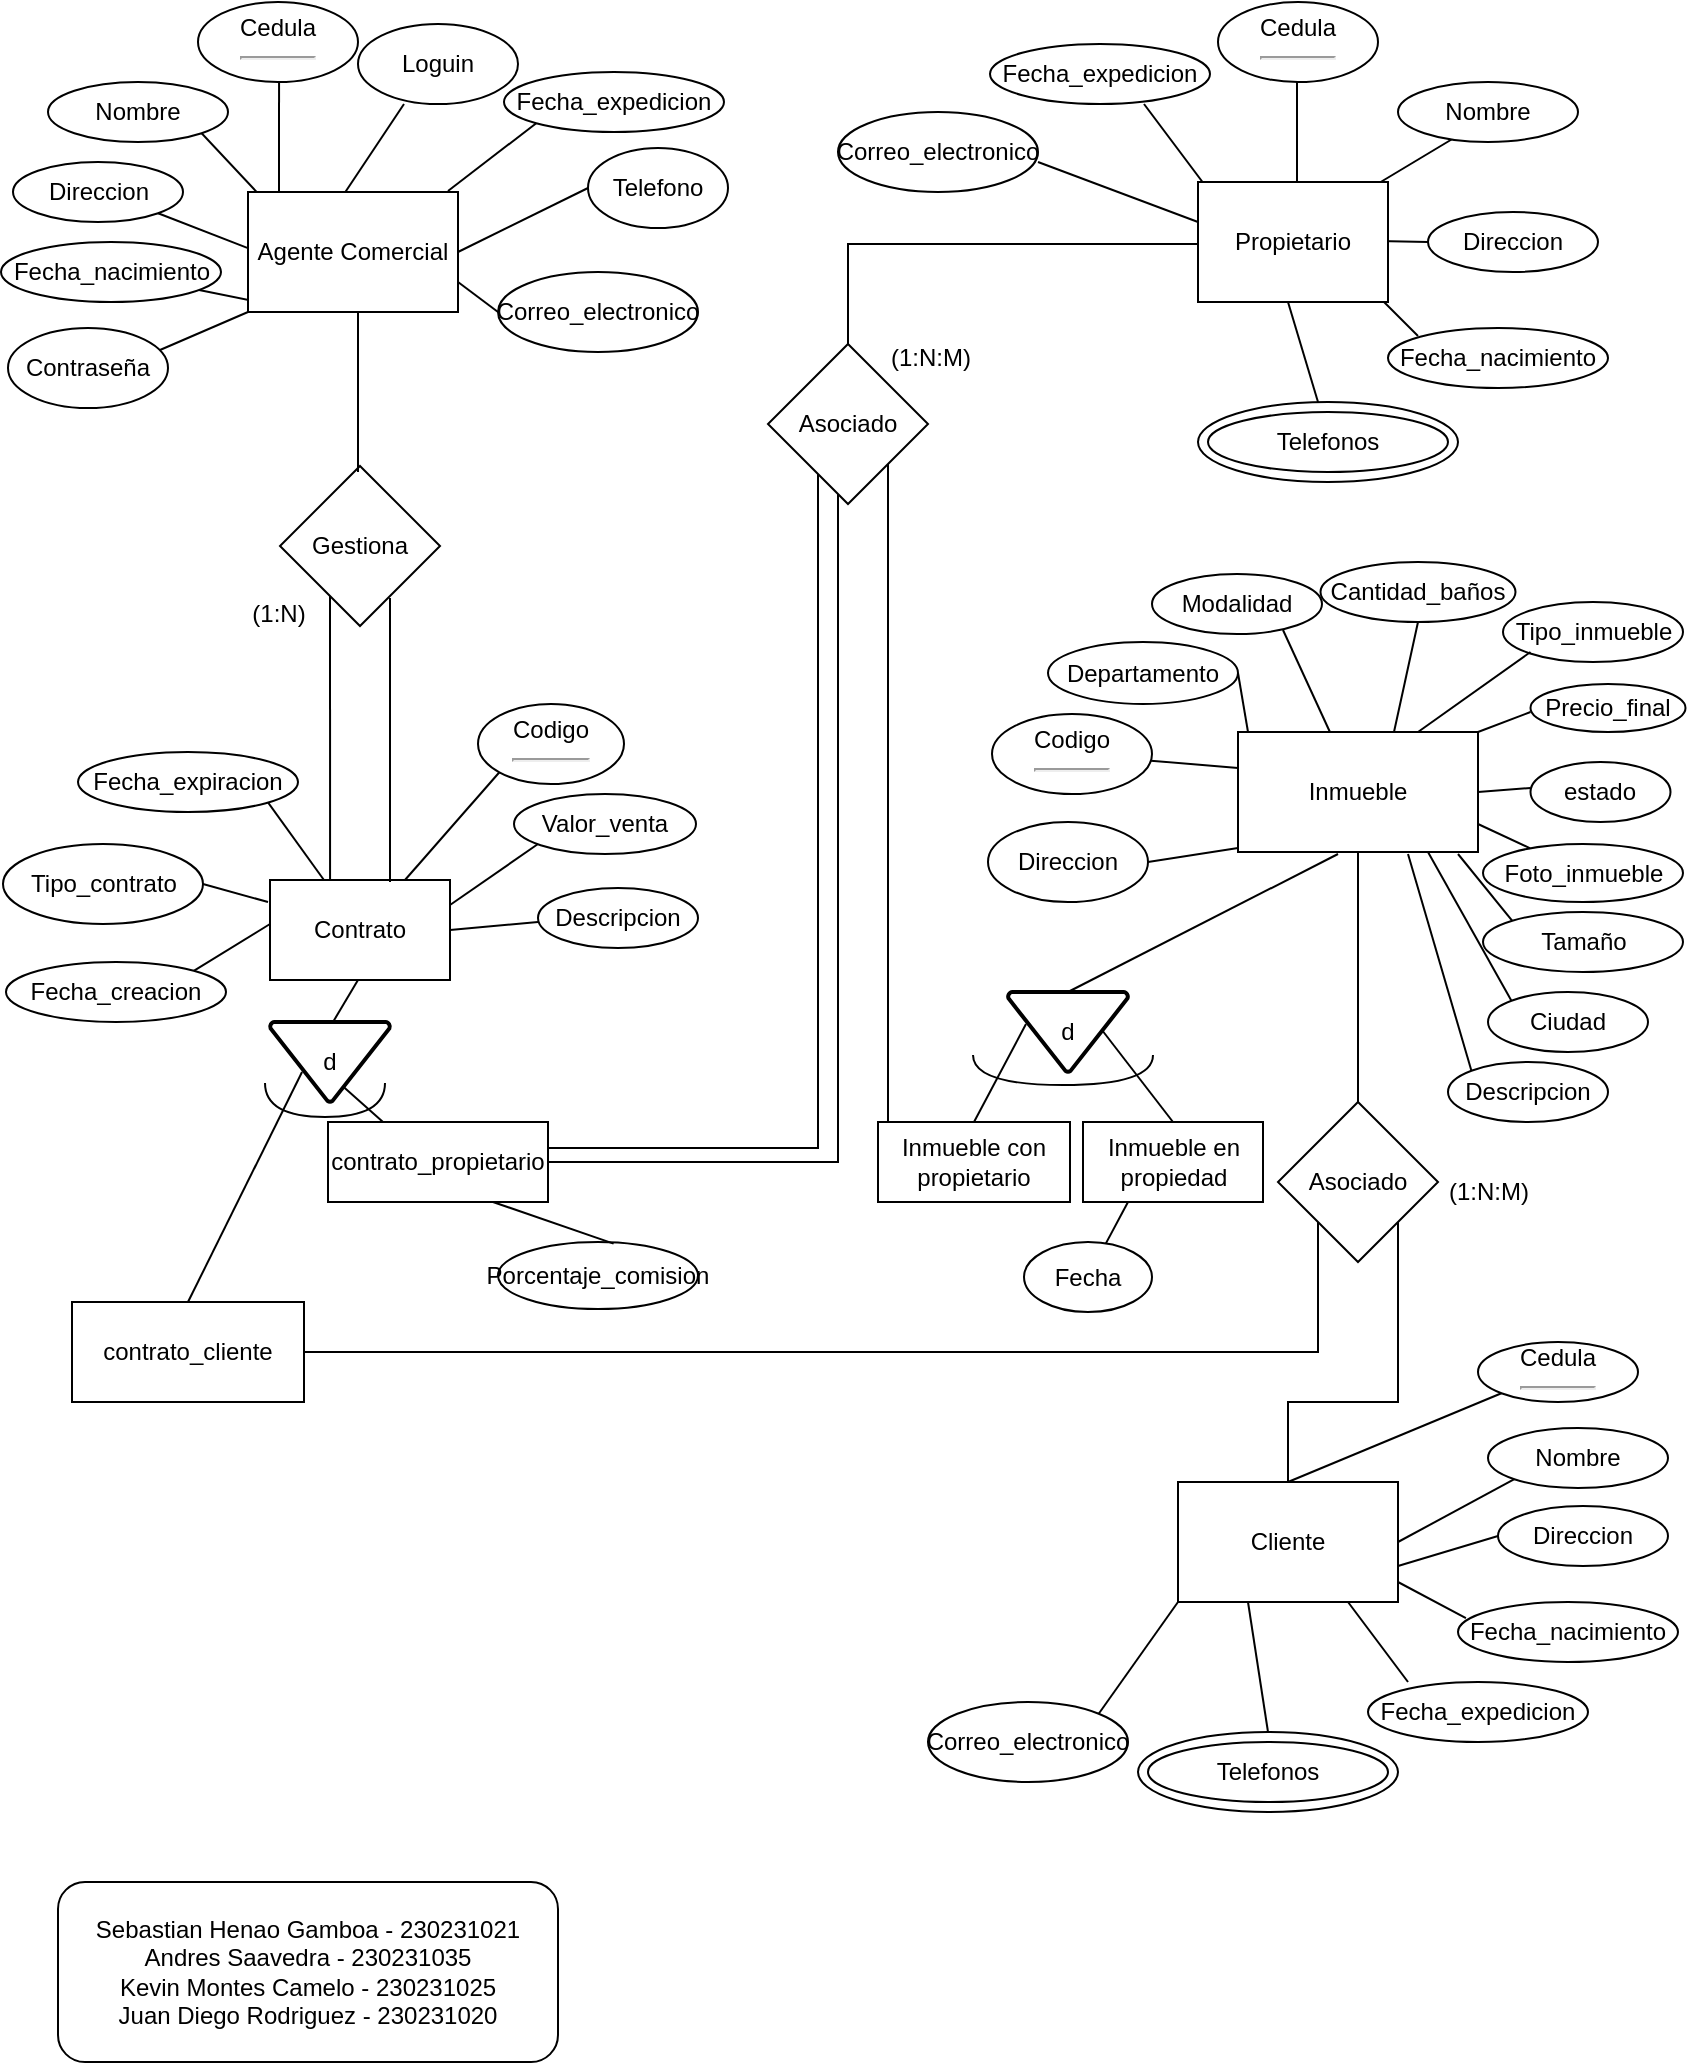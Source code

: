 <mxfile version="24.7.17">
  <diagram id="R2lEEEUBdFMjLlhIrx00" name="Page-1">
    <mxGraphModel dx="880" dy="427" grid="1" gridSize="10" guides="1" tooltips="1" connect="1" arrows="1" fold="1" page="1" pageScale="1" pageWidth="850" pageHeight="1100" math="0" shadow="0" extFonts="Permanent Marker^https://fonts.googleapis.com/css?family=Permanent+Marker">
      <root>
        <mxCell id="0" />
        <mxCell id="1" parent="0" />
        <mxCell id="4rlKsRQZwyyehg3YimqO-2" value="" style="endArrow=none;html=1;rounded=0;entryX=0.494;entryY=0.875;entryDx=0;entryDy=0;entryPerimeter=0;" parent="1" edge="1">
          <mxGeometry width="50" height="50" relative="1" as="geometry">
            <mxPoint x="140.5" y="140" as="sourcePoint" />
            <mxPoint x="140.52" y="80" as="targetPoint" />
            <Array as="points" />
          </mxGeometry>
        </mxCell>
        <mxCell id="4rlKsRQZwyyehg3YimqO-7" value="" style="endArrow=none;html=1;rounded=0;" parent="1" edge="1">
          <mxGeometry width="50" height="50" relative="1" as="geometry">
            <mxPoint x="173" y="136" as="sourcePoint" />
            <mxPoint x="203" y="91" as="targetPoint" />
          </mxGeometry>
        </mxCell>
        <mxCell id="4rlKsRQZwyyehg3YimqO-14" value="Nombre" style="ellipse;whiteSpace=wrap;html=1;" parent="1" vertex="1">
          <mxGeometry x="25" y="80" width="90" height="30" as="geometry" />
        </mxCell>
        <mxCell id="B3RAliBa8itg4HLD803y-1" value="Direccion" style="ellipse;whiteSpace=wrap;html=1;" parent="1" vertex="1">
          <mxGeometry x="7.5" y="120" width="85" height="30" as="geometry" />
        </mxCell>
        <mxCell id="B3RAliBa8itg4HLD803y-2" value="" style="endArrow=none;html=1;rounded=0;entryX=1;entryY=1;entryDx=0;entryDy=0;" parent="1" target="B3RAliBa8itg4HLD803y-1" edge="1">
          <mxGeometry width="50" height="50" relative="1" as="geometry">
            <mxPoint x="130" y="165" as="sourcePoint" />
            <mxPoint x="105" y="164.5" as="targetPoint" />
          </mxGeometry>
        </mxCell>
        <mxCell id="B3RAliBa8itg4HLD803y-6" value="" style="endArrow=none;html=1;rounded=0;entryX=1;entryY=1;entryDx=0;entryDy=0;" parent="1" target="4rlKsRQZwyyehg3YimqO-14" edge="1">
          <mxGeometry width="50" height="50" relative="1" as="geometry">
            <mxPoint x="134" y="140" as="sourcePoint" />
            <mxPoint x="84" y="120" as="targetPoint" />
          </mxGeometry>
        </mxCell>
        <mxCell id="B3RAliBa8itg4HLD803y-7" value="Fecha_nacimiento" style="ellipse;whiteSpace=wrap;html=1;" parent="1" vertex="1">
          <mxGeometry x="1.5" y="160" width="110" height="30" as="geometry" />
        </mxCell>
        <mxCell id="B3RAliBa8itg4HLD803y-9" value="" style="endArrow=none;html=1;rounded=0;" parent="1" source="B3RAliBa8itg4HLD803y-7" edge="1">
          <mxGeometry width="50" height="50" relative="1" as="geometry">
            <mxPoint x="90" y="220" as="sourcePoint" />
            <mxPoint x="130" y="190" as="targetPoint" />
          </mxGeometry>
        </mxCell>
        <mxCell id="B3RAliBa8itg4HLD803y-14" value="" style="endArrow=none;html=1;rounded=0;" parent="1" edge="1">
          <mxGeometry width="50" height="50" relative="1" as="geometry">
            <mxPoint x="649.5" y="130" as="sourcePoint" />
            <mxPoint x="649.5" y="80" as="targetPoint" />
            <Array as="points" />
          </mxGeometry>
        </mxCell>
        <mxCell id="B3RAliBa8itg4HLD803y-18" value="" style="endArrow=none;html=1;rounded=0;" parent="1" edge="1">
          <mxGeometry width="50" height="50" relative="1" as="geometry">
            <mxPoint x="738" y="102" as="sourcePoint" />
            <mxPoint x="688" y="132" as="targetPoint" />
          </mxGeometry>
        </mxCell>
        <mxCell id="B3RAliBa8itg4HLD803y-19" value="Nombre" style="ellipse;whiteSpace=wrap;html=1;" parent="1" vertex="1">
          <mxGeometry x="700" y="80" width="90" height="30" as="geometry" />
        </mxCell>
        <mxCell id="B3RAliBa8itg4HLD803y-20" value="Direccion" style="ellipse;whiteSpace=wrap;html=1;" parent="1" vertex="1">
          <mxGeometry x="715" y="145" width="85" height="30" as="geometry" />
        </mxCell>
        <mxCell id="B3RAliBa8itg4HLD803y-22" value="" style="endArrow=none;html=1;rounded=0;" parent="1" edge="1">
          <mxGeometry width="50" height="50" relative="1" as="geometry">
            <mxPoint x="715" y="160" as="sourcePoint" />
            <mxPoint x="690" y="159.5" as="targetPoint" />
          </mxGeometry>
        </mxCell>
        <mxCell id="B3RAliBa8itg4HLD803y-23" value="Fecha_nacimiento" style="ellipse;whiteSpace=wrap;html=1;" parent="1" vertex="1">
          <mxGeometry x="695" y="203" width="110" height="30" as="geometry" />
        </mxCell>
        <mxCell id="B3RAliBa8itg4HLD803y-26" value="" style="endArrow=none;html=1;rounded=0;" parent="1" edge="1">
          <mxGeometry width="50" height="50" relative="1" as="geometry">
            <mxPoint x="710" y="207" as="sourcePoint" />
            <mxPoint x="690" y="187" as="targetPoint" />
          </mxGeometry>
        </mxCell>
        <mxCell id="B3RAliBa8itg4HLD803y-27" value="" style="endArrow=none;html=1;rounded=0;" parent="1" edge="1">
          <mxGeometry width="50" height="50" relative="1" as="geometry">
            <mxPoint x="603" y="131" as="sourcePoint" />
            <mxPoint x="573" y="91" as="targetPoint" />
          </mxGeometry>
        </mxCell>
        <mxCell id="B3RAliBa8itg4HLD803y-28" value="Fecha_expedicion" style="ellipse;whiteSpace=wrap;html=1;" parent="1" vertex="1">
          <mxGeometry x="496" y="61" width="110" height="30" as="geometry" />
        </mxCell>
        <mxCell id="B3RAliBa8itg4HLD803y-31" value="" style="endArrow=none;html=1;rounded=0;" parent="1" edge="1">
          <mxGeometry width="50" height="50" relative="1" as="geometry">
            <mxPoint x="600" y="150" as="sourcePoint" />
            <mxPoint x="520" y="120" as="targetPoint" />
          </mxGeometry>
        </mxCell>
        <mxCell id="B3RAliBa8itg4HLD803y-32" value="Correo_electronico" style="ellipse;whiteSpace=wrap;html=1;" parent="1" vertex="1">
          <mxGeometry x="420" y="95" width="100" height="40" as="geometry" />
        </mxCell>
        <mxCell id="B3RAliBa8itg4HLD803y-34" value="" style="endArrow=none;html=1;rounded=0;entryX=0.5;entryY=1;entryDx=0;entryDy=0;" parent="1" edge="1">
          <mxGeometry width="50" height="50" relative="1" as="geometry">
            <mxPoint x="660" y="240" as="sourcePoint" />
            <mxPoint x="645" y="190" as="targetPoint" />
          </mxGeometry>
        </mxCell>
        <mxCell id="B3RAliBa8itg4HLD803y-36" value="" style="ellipse;whiteSpace=wrap;html=1;" parent="1" vertex="1">
          <mxGeometry x="600" y="240" width="130" height="40" as="geometry" />
        </mxCell>
        <mxCell id="B3RAliBa8itg4HLD803y-37" value="Telefonos" style="ellipse;whiteSpace=wrap;html=1;" parent="1" vertex="1">
          <mxGeometry x="605" y="245" width="120" height="30" as="geometry" />
        </mxCell>
        <mxCell id="Lbm8d4cM8SK0Y5A2mMIZ-30" style="edgeStyle=orthogonalEdgeStyle;rounded=0;orthogonalLoop=1;jettySize=auto;html=1;exitX=0;exitY=0.75;exitDx=0;exitDy=0;entryX=0.5;entryY=0;entryDx=0;entryDy=0;endArrow=none;endFill=0;" parent="1" target="Lbm8d4cM8SK0Y5A2mMIZ-27" edge="1">
          <mxGeometry relative="1" as="geometry">
            <mxPoint x="603.5" y="160" as="sourcePoint" />
            <mxPoint x="392.5" y="291" as="targetPoint" />
            <Array as="points">
              <mxPoint x="604" y="161" />
              <mxPoint x="425" y="161" />
            </Array>
          </mxGeometry>
        </mxCell>
        <mxCell id="B3RAliBa8itg4HLD803y-39" value="Propietario" style="rounded=0;whiteSpace=wrap;html=1;" parent="1" vertex="1">
          <mxGeometry x="600" y="130" width="95" height="60" as="geometry" />
        </mxCell>
        <mxCell id="B3RAliBa8itg4HLD803y-40" value="Agente Comercial" style="rounded=0;whiteSpace=wrap;html=1;" parent="1" vertex="1">
          <mxGeometry x="125" y="135" width="105" height="60" as="geometry" />
        </mxCell>
        <mxCell id="B3RAliBa8itg4HLD803y-41" value="Contrato" style="rounded=0;whiteSpace=wrap;html=1;" parent="1" vertex="1">
          <mxGeometry x="136" y="479" width="90" height="50" as="geometry" />
        </mxCell>
        <mxCell id="B3RAliBa8itg4HLD803y-43" value="Codigo&lt;hr&gt;" style="ellipse;whiteSpace=wrap;html=1;" parent="1" vertex="1">
          <mxGeometry x="240" y="391" width="73" height="40" as="geometry" />
        </mxCell>
        <mxCell id="B3RAliBa8itg4HLD803y-44" value="Descripcion" style="ellipse;whiteSpace=wrap;html=1;" parent="1" vertex="1">
          <mxGeometry x="270" y="483" width="80" height="30" as="geometry" />
        </mxCell>
        <mxCell id="B3RAliBa8itg4HLD803y-51" value="Tipo_contrato" style="ellipse;whiteSpace=wrap;html=1;" parent="1" vertex="1">
          <mxGeometry x="2.5" y="461" width="100" height="40" as="geometry" />
        </mxCell>
        <mxCell id="B3RAliBa8itg4HLD803y-58" value="Fecha_creacion" style="ellipse;whiteSpace=wrap;html=1;" parent="1" vertex="1">
          <mxGeometry x="4" y="520" width="110" height="30" as="geometry" />
        </mxCell>
        <mxCell id="B3RAliBa8itg4HLD803y-60" value="" style="endArrow=none;html=1;rounded=0;exitX=0.718;exitY=0.1;exitDx=0;exitDy=0;exitPerimeter=0;" parent="1" source="B3RAliBa8itg4HLD803y-62" target="B3RAliBa8itg4HLD803y-41" edge="1">
          <mxGeometry width="50" height="50" relative="1" as="geometry">
            <mxPoint x="115" y="580" as="sourcePoint" />
            <mxPoint x="144" y="520" as="targetPoint" />
          </mxGeometry>
        </mxCell>
        <mxCell id="B3RAliBa8itg4HLD803y-62" value="Fecha_expiracion" style="ellipse;whiteSpace=wrap;html=1;" parent="1" vertex="1">
          <mxGeometry x="40" y="415" width="110" height="30" as="geometry" />
        </mxCell>
        <mxCell id="B3RAliBa8itg4HLD803y-64" value="Valor_venta" style="ellipse;whiteSpace=wrap;html=1;" parent="1" vertex="1">
          <mxGeometry x="258" y="436" width="91" height="30" as="geometry" />
        </mxCell>
        <mxCell id="QkY7KodW-akOsXNsBhCe-24" style="edgeStyle=orthogonalEdgeStyle;rounded=0;orthogonalLoop=1;jettySize=auto;html=1;exitX=0.5;exitY=0;exitDx=0;exitDy=0;entryX=1;entryY=1;entryDx=0;entryDy=0;endArrow=none;endFill=0;" parent="1" source="B3RAliBa8itg4HLD803y-71" target="QkY7KodW-akOsXNsBhCe-18" edge="1">
          <mxGeometry relative="1" as="geometry">
            <Array as="points">
              <mxPoint x="645" y="740" />
              <mxPoint x="700" y="740" />
            </Array>
          </mxGeometry>
        </mxCell>
        <mxCell id="B3RAliBa8itg4HLD803y-71" value="Cliente" style="rounded=0;whiteSpace=wrap;html=1;" parent="1" vertex="1">
          <mxGeometry x="590" y="780" width="110" height="60" as="geometry" />
        </mxCell>
        <mxCell id="B3RAliBa8itg4HLD803y-74" value="Fecha_expedicion" style="ellipse;whiteSpace=wrap;html=1;" parent="1" vertex="1">
          <mxGeometry x="253" y="75" width="110" height="30" as="geometry" />
        </mxCell>
        <mxCell id="B3RAliBa8itg4HLD803y-78" value="" style="endArrow=none;html=1;rounded=0;entryX=0;entryY=1;entryDx=0;entryDy=0;" parent="1" target="B3RAliBa8itg4HLD803y-74" edge="1">
          <mxGeometry width="50" height="50" relative="1" as="geometry">
            <mxPoint x="225" y="134.5" as="sourcePoint" />
            <mxPoint x="260" y="110" as="targetPoint" />
          </mxGeometry>
        </mxCell>
        <mxCell id="B3RAliBa8itg4HLD803y-82" value="Correo_electronico" style="ellipse;whiteSpace=wrap;html=1;" parent="1" vertex="1">
          <mxGeometry x="250" y="175" width="100" height="40" as="geometry" />
        </mxCell>
        <mxCell id="B3RAliBa8itg4HLD803y-83" value="Telefono" style="ellipse;whiteSpace=wrap;html=1;" parent="1" vertex="1">
          <mxGeometry x="295" y="113" width="70" height="40" as="geometry" />
        </mxCell>
        <mxCell id="B3RAliBa8itg4HLD803y-86" value="" style="endArrow=none;html=1;rounded=0;entryX=0;entryY=0.5;entryDx=0;entryDy=0;exitX=1;exitY=0.5;exitDx=0;exitDy=0;" parent="1" source="B3RAliBa8itg4HLD803y-40" target="B3RAliBa8itg4HLD803y-83" edge="1">
          <mxGeometry width="50" height="50" relative="1" as="geometry">
            <mxPoint x="194" y="195" as="sourcePoint" />
            <mxPoint x="201" y="213" as="targetPoint" />
          </mxGeometry>
        </mxCell>
        <mxCell id="B3RAliBa8itg4HLD803y-87" value="Cedula&lt;hr&gt;" style="ellipse;whiteSpace=wrap;html=1;" parent="1" vertex="1">
          <mxGeometry x="610" y="40" width="80" height="40" as="geometry" />
        </mxCell>
        <mxCell id="B3RAliBa8itg4HLD803y-88" value="Cedula&lt;hr&gt;" style="ellipse;whiteSpace=wrap;html=1;" parent="1" vertex="1">
          <mxGeometry x="740" y="710" width="80" height="30" as="geometry" />
        </mxCell>
        <mxCell id="B3RAliBa8itg4HLD803y-89" value="Nombre" style="ellipse;whiteSpace=wrap;html=1;" parent="1" vertex="1">
          <mxGeometry x="745" y="753" width="90" height="30" as="geometry" />
        </mxCell>
        <mxCell id="B3RAliBa8itg4HLD803y-90" value="Direccion" style="ellipse;whiteSpace=wrap;html=1;" parent="1" vertex="1">
          <mxGeometry x="750" y="792" width="85" height="30" as="geometry" />
        </mxCell>
        <mxCell id="B3RAliBa8itg4HLD803y-91" value="Fecha_nacimiento" style="ellipse;whiteSpace=wrap;html=1;" parent="1" vertex="1">
          <mxGeometry x="730" y="840" width="110" height="30" as="geometry" />
        </mxCell>
        <mxCell id="B3RAliBa8itg4HLD803y-92" value="Fecha_expedicion" style="ellipse;whiteSpace=wrap;html=1;" parent="1" vertex="1">
          <mxGeometry x="685" y="880" width="110" height="30" as="geometry" />
        </mxCell>
        <mxCell id="QkY7KodW-akOsXNsBhCe-19" style="edgeStyle=orthogonalEdgeStyle;rounded=0;orthogonalLoop=1;jettySize=auto;html=1;exitX=0.5;exitY=1;exitDx=0;exitDy=0;entryX=0.5;entryY=0;entryDx=0;entryDy=0;endArrow=none;endFill=0;" parent="1" source="B3RAliBa8itg4HLD803y-101" target="QkY7KodW-akOsXNsBhCe-18" edge="1">
          <mxGeometry relative="1" as="geometry">
            <Array as="points">
              <mxPoint x="680" y="590" />
            </Array>
          </mxGeometry>
        </mxCell>
        <mxCell id="B3RAliBa8itg4HLD803y-101" value="Inmueble" style="rounded=0;whiteSpace=wrap;html=1;" parent="1" vertex="1">
          <mxGeometry x="620" y="405" width="120" height="60" as="geometry" />
        </mxCell>
        <mxCell id="B3RAliBa8itg4HLD803y-103" value="Codigo&lt;hr&gt;" style="ellipse;whiteSpace=wrap;html=1;" parent="1" vertex="1">
          <mxGeometry x="497" y="396" width="80" height="40" as="geometry" />
        </mxCell>
        <mxCell id="B3RAliBa8itg4HLD803y-104" value="Descripcion" style="ellipse;whiteSpace=wrap;html=1;" parent="1" vertex="1">
          <mxGeometry x="725" y="570" width="80" height="30" as="geometry" />
        </mxCell>
        <mxCell id="B3RAliBa8itg4HLD803y-105" value="Tipo_inmueble" style="ellipse;whiteSpace=wrap;html=1;" parent="1" vertex="1">
          <mxGeometry x="752.5" y="340" width="90" height="30" as="geometry" />
        </mxCell>
        <mxCell id="B3RAliBa8itg4HLD803y-106" value="Modalidad" style="ellipse;whiteSpace=wrap;html=1;" parent="1" vertex="1">
          <mxGeometry x="577" y="326" width="85" height="30" as="geometry" />
        </mxCell>
        <mxCell id="B3RAliBa8itg4HLD803y-107" value="Precio_final" style="ellipse;whiteSpace=wrap;html=1;" parent="1" vertex="1">
          <mxGeometry x="766.25" y="381" width="77.5" height="24" as="geometry" />
        </mxCell>
        <mxCell id="B3RAliBa8itg4HLD803y-109" value="estado" style="ellipse;whiteSpace=wrap;html=1;" parent="1" vertex="1">
          <mxGeometry x="766.25" y="420" width="70" height="30" as="geometry" />
        </mxCell>
        <mxCell id="B3RAliBa8itg4HLD803y-111" value="Foto_inmueble" style="ellipse;whiteSpace=wrap;html=1;" parent="1" vertex="1">
          <mxGeometry x="742.5" y="461" width="100" height="29" as="geometry" />
        </mxCell>
        <mxCell id="B3RAliBa8itg4HLD803y-114" value="Cantidad_baños" style="ellipse;whiteSpace=wrap;html=1;" parent="1" vertex="1">
          <mxGeometry x="661.25" y="320" width="97.5" height="30" as="geometry" />
        </mxCell>
        <mxCell id="B3RAliBa8itg4HLD803y-115" value="Tamaño" style="ellipse;whiteSpace=wrap;html=1;" parent="1" vertex="1">
          <mxGeometry x="742.5" y="495" width="100" height="30" as="geometry" />
        </mxCell>
        <mxCell id="f60cPsyJzFXe6ZBe6k3H-2" value="Gestiona" style="rhombus;whiteSpace=wrap;html=1;" parent="1" vertex="1">
          <mxGeometry x="141" y="272" width="80" height="80" as="geometry" />
        </mxCell>
        <mxCell id="QkY7KodW-akOsXNsBhCe-22" style="edgeStyle=orthogonalEdgeStyle;rounded=0;orthogonalLoop=1;jettySize=auto;html=1;exitX=1;exitY=0.75;exitDx=0;exitDy=0;entryX=0;entryY=1;entryDx=0;entryDy=0;endArrow=none;endFill=0;" parent="1" source="XvDk7pVKOA5kMYXRJbSS-2" target="QkY7KodW-akOsXNsBhCe-18" edge="1">
          <mxGeometry relative="1" as="geometry">
            <Array as="points">
              <mxPoint x="153" y="715" />
              <mxPoint x="660" y="715" />
            </Array>
          </mxGeometry>
        </mxCell>
        <mxCell id="XvDk7pVKOA5kMYXRJbSS-2" value="contrato_cliente" style="rounded=0;whiteSpace=wrap;html=1;" parent="1" vertex="1">
          <mxGeometry x="37" y="690" width="116" height="50" as="geometry" />
        </mxCell>
        <mxCell id="Lbm8d4cM8SK0Y5A2mMIZ-33" style="edgeStyle=orthogonalEdgeStyle;rounded=0;orthogonalLoop=1;jettySize=auto;html=1;exitX=1;exitY=0.5;exitDx=0;exitDy=0;entryX=0.325;entryY=0.85;entryDx=0;entryDy=0;endArrow=none;endFill=0;entryPerimeter=0;" parent="1" edge="1">
          <mxGeometry relative="1" as="geometry">
            <Array as="points">
              <mxPoint x="275" y="613" />
              <mxPoint x="410" y="613" />
            </Array>
            <mxPoint x="275" y="623" as="sourcePoint" />
            <mxPoint x="411" y="272" as="targetPoint" />
          </mxGeometry>
        </mxCell>
        <mxCell id="r4Jjr8bLSQtdwsI-RP7N-3" style="edgeStyle=orthogonalEdgeStyle;rounded=0;orthogonalLoop=1;jettySize=auto;html=1;exitX=1;exitY=0.5;exitDx=0;exitDy=0;endArrow=none;endFill=0;" edge="1" parent="1" source="XvDk7pVKOA5kMYXRJbSS-3" target="Lbm8d4cM8SK0Y5A2mMIZ-27">
          <mxGeometry relative="1" as="geometry">
            <Array as="points">
              <mxPoint x="420" y="620" />
            </Array>
          </mxGeometry>
        </mxCell>
        <mxCell id="XvDk7pVKOA5kMYXRJbSS-3" value="contrato_propietario" style="rounded=0;whiteSpace=wrap;html=1;" parent="1" vertex="1">
          <mxGeometry x="165" y="600" width="110" height="40" as="geometry" />
        </mxCell>
        <mxCell id="XvDk7pVKOA5kMYXRJbSS-4" value="" style="endArrow=none;html=1;rounded=0;entryX=0.267;entryY=0.625;entryDx=0;entryDy=0;entryPerimeter=0;exitX=0.5;exitY=0;exitDx=0;exitDy=0;" parent="1" source="XvDk7pVKOA5kMYXRJbSS-2" target="QkY7KodW-akOsXNsBhCe-1" edge="1">
          <mxGeometry width="50" height="50" relative="1" as="geometry">
            <mxPoint x="90" y="670" as="sourcePoint" />
            <mxPoint x="155.298" y="585.847" as="targetPoint" />
          </mxGeometry>
        </mxCell>
        <mxCell id="XvDk7pVKOA5kMYXRJbSS-7" value="" style="endArrow=none;html=1;rounded=0;exitX=0.25;exitY=0;exitDx=0;exitDy=0;" parent="1" source="XvDk7pVKOA5kMYXRJbSS-3" edge="1">
          <mxGeometry width="50" height="50" relative="1" as="geometry">
            <mxPoint x="263" y="698" as="sourcePoint" />
            <mxPoint x="170" y="580" as="targetPoint" />
          </mxGeometry>
        </mxCell>
        <mxCell id="Lbm8d4cM8SK0Y5A2mMIZ-3" value="Loguin" style="ellipse;whiteSpace=wrap;html=1;" parent="1" vertex="1">
          <mxGeometry x="180" y="51" width="80" height="40" as="geometry" />
        </mxCell>
        <mxCell id="Lbm8d4cM8SK0Y5A2mMIZ-7" value="" style="endArrow=none;html=1;rounded=0;exitX=1;exitY=0.75;exitDx=0;exitDy=0;entryX=0;entryY=0.5;entryDx=0;entryDy=0;" parent="1" source="B3RAliBa8itg4HLD803y-40" target="B3RAliBa8itg4HLD803y-82" edge="1">
          <mxGeometry width="50" height="50" relative="1" as="geometry">
            <mxPoint x="237.5" y="203" as="sourcePoint" />
            <mxPoint x="287.5" y="153" as="targetPoint" />
          </mxGeometry>
        </mxCell>
        <mxCell id="Lbm8d4cM8SK0Y5A2mMIZ-8" value="Contraseña" style="ellipse;whiteSpace=wrap;html=1;" parent="1" vertex="1">
          <mxGeometry x="5" y="203" width="80" height="40" as="geometry" />
        </mxCell>
        <mxCell id="Lbm8d4cM8SK0Y5A2mMIZ-9" value="" style="endArrow=none;html=1;rounded=0;exitX=0.95;exitY=0.275;exitDx=0;exitDy=0;exitPerimeter=0;" parent="1" source="Lbm8d4cM8SK0Y5A2mMIZ-8" edge="1">
          <mxGeometry width="50" height="50" relative="1" as="geometry">
            <mxPoint x="75" y="245" as="sourcePoint" />
            <mxPoint x="125" y="195" as="targetPoint" />
          </mxGeometry>
        </mxCell>
        <mxCell id="Lbm8d4cM8SK0Y5A2mMIZ-11" value="Cedula&lt;hr&gt;" style="ellipse;whiteSpace=wrap;html=1;" parent="1" vertex="1">
          <mxGeometry x="100" y="40" width="80" height="40" as="geometry" />
        </mxCell>
        <mxCell id="Lbm8d4cM8SK0Y5A2mMIZ-13" value="" style="endArrow=none;html=1;rounded=0;exitX=0.5;exitY=0;exitDx=0;exitDy=0;" parent="1" edge="1">
          <mxGeometry width="50" height="50" relative="1" as="geometry">
            <mxPoint x="180" y="275" as="sourcePoint" />
            <mxPoint x="180" y="195" as="targetPoint" />
          </mxGeometry>
        </mxCell>
        <mxCell id="Lbm8d4cM8SK0Y5A2mMIZ-14" value="(1:N)" style="text;html=1;align=center;verticalAlign=middle;resizable=0;points=[];autosize=1;strokeColor=none;fillColor=none;" parent="1" vertex="1">
          <mxGeometry x="115" y="331" width="50" height="30" as="geometry" />
        </mxCell>
        <mxCell id="Lbm8d4cM8SK0Y5A2mMIZ-15" value="" style="endArrow=none;html=1;rounded=0;exitX=0.356;exitY=0.06;exitDx=0;exitDy=0;exitPerimeter=0;" parent="1" edge="1">
          <mxGeometry width="50" height="50" relative="1" as="geometry">
            <mxPoint x="166.04" y="479" as="sourcePoint" />
            <mxPoint x="166" y="337" as="targetPoint" />
          </mxGeometry>
        </mxCell>
        <mxCell id="Lbm8d4cM8SK0Y5A2mMIZ-16" value="" style="endArrow=none;html=1;rounded=0;exitX=1;exitY=0.5;exitDx=0;exitDy=0;" parent="1" source="B3RAliBa8itg4HLD803y-51" edge="1">
          <mxGeometry width="50" height="50" relative="1" as="geometry">
            <mxPoint x="85" y="540" as="sourcePoint" />
            <mxPoint x="135" y="490" as="targetPoint" />
          </mxGeometry>
        </mxCell>
        <mxCell id="Lbm8d4cM8SK0Y5A2mMIZ-19" value="" style="endArrow=none;html=1;rounded=0;exitX=0.75;exitY=0;exitDx=0;exitDy=0;entryX=0;entryY=1;entryDx=0;entryDy=0;" parent="1" source="B3RAliBa8itg4HLD803y-41" edge="1" target="B3RAliBa8itg4HLD803y-43">
          <mxGeometry width="50" height="50" relative="1" as="geometry">
            <mxPoint x="176" y="506" as="sourcePoint" />
            <mxPoint x="226" y="456" as="targetPoint" />
          </mxGeometry>
        </mxCell>
        <mxCell id="Lbm8d4cM8SK0Y5A2mMIZ-21" value="" style="endArrow=none;html=1;rounded=0;exitX=1;exitY=0.25;exitDx=0;exitDy=0;" parent="1" source="B3RAliBa8itg4HLD803y-41" edge="1">
          <mxGeometry width="50" height="50" relative="1" as="geometry">
            <mxPoint x="220" y="511" as="sourcePoint" />
            <mxPoint x="270" y="461" as="targetPoint" />
          </mxGeometry>
        </mxCell>
        <mxCell id="Lbm8d4cM8SK0Y5A2mMIZ-22" style="edgeStyle=orthogonalEdgeStyle;rounded=0;orthogonalLoop=1;jettySize=auto;html=1;exitX=0.5;exitY=1;exitDx=0;exitDy=0;" parent="1" source="B3RAliBa8itg4HLD803y-64" target="B3RAliBa8itg4HLD803y-64" edge="1">
          <mxGeometry relative="1" as="geometry" />
        </mxCell>
        <mxCell id="Lbm8d4cM8SK0Y5A2mMIZ-24" value="" style="endArrow=none;html=1;rounded=0;exitX=1;exitY=0.5;exitDx=0;exitDy=0;" parent="1" source="B3RAliBa8itg4HLD803y-41" edge="1">
          <mxGeometry width="50" height="50" relative="1" as="geometry">
            <mxPoint x="230" y="540" as="sourcePoint" />
            <mxPoint x="270" y="500" as="targetPoint" />
          </mxGeometry>
        </mxCell>
        <mxCell id="Lbm8d4cM8SK0Y5A2mMIZ-26" value="" style="endArrow=none;html=1;rounded=0;exitX=1;exitY=0;exitDx=0;exitDy=0;" parent="1" source="B3RAliBa8itg4HLD803y-58" edge="1">
          <mxGeometry width="50" height="50" relative="1" as="geometry">
            <mxPoint x="86" y="551" as="sourcePoint" />
            <mxPoint x="136" y="501" as="targetPoint" />
          </mxGeometry>
        </mxCell>
        <mxCell id="Lbm8d4cM8SK0Y5A2mMIZ-27" value="Asociado" style="rhombus;whiteSpace=wrap;html=1;" parent="1" vertex="1">
          <mxGeometry x="385" y="211" width="80" height="80" as="geometry" />
        </mxCell>
        <mxCell id="Lbm8d4cM8SK0Y5A2mMIZ-31" value="Porcentaje_comision" style="ellipse;whiteSpace=wrap;html=1;" parent="1" vertex="1">
          <mxGeometry x="250" y="660" width="100" height="33.5" as="geometry" />
        </mxCell>
        <mxCell id="Lbm8d4cM8SK0Y5A2mMIZ-32" value="" style="endArrow=none;html=1;rounded=0;exitX=0.578;exitY=0.024;exitDx=0;exitDy=0;exitPerimeter=0;entryX=0.75;entryY=1;entryDx=0;entryDy=0;" parent="1" source="Lbm8d4cM8SK0Y5A2mMIZ-31" target="XvDk7pVKOA5kMYXRJbSS-3" edge="1">
          <mxGeometry width="50" height="50" relative="1" as="geometry">
            <mxPoint x="230" y="680" as="sourcePoint" />
            <mxPoint x="280" y="630" as="targetPoint" />
          </mxGeometry>
        </mxCell>
        <mxCell id="Lbm8d4cM8SK0Y5A2mMIZ-37" value="" style="endArrow=none;html=1;rounded=0;exitX=0.5;exitY=0;exitDx=0;exitDy=0;" parent="1" edge="1">
          <mxGeometry width="50" height="50" relative="1" as="geometry">
            <mxPoint x="167.5" y="550" as="sourcePoint" />
            <mxPoint x="180" y="529" as="targetPoint" />
          </mxGeometry>
        </mxCell>
        <mxCell id="Lbm8d4cM8SK0Y5A2mMIZ-41" value="" style="ellipse;whiteSpace=wrap;html=1;" parent="1" vertex="1">
          <mxGeometry x="570" y="905" width="130" height="40" as="geometry" />
        </mxCell>
        <mxCell id="Lbm8d4cM8SK0Y5A2mMIZ-43" value="Telefonos" style="ellipse;whiteSpace=wrap;html=1;" parent="1" vertex="1">
          <mxGeometry x="575" y="910" width="120" height="30" as="geometry" />
        </mxCell>
        <mxCell id="Lbm8d4cM8SK0Y5A2mMIZ-45" style="edgeStyle=orthogonalEdgeStyle;rounded=0;orthogonalLoop=1;jettySize=auto;html=1;exitX=0.5;exitY=1;exitDx=0;exitDy=0;" parent="1" source="B3RAliBa8itg4HLD803y-92" target="B3RAliBa8itg4HLD803y-92" edge="1">
          <mxGeometry relative="1" as="geometry" />
        </mxCell>
        <mxCell id="Lbm8d4cM8SK0Y5A2mMIZ-46" value="" style="endArrow=none;html=1;rounded=0;exitX=0.5;exitY=0;exitDx=0;exitDy=0;" parent="1" source="Lbm8d4cM8SK0Y5A2mMIZ-41" edge="1">
          <mxGeometry width="50" height="50" relative="1" as="geometry">
            <mxPoint x="590" y="880" as="sourcePoint" />
            <mxPoint x="625" y="840" as="targetPoint" />
          </mxGeometry>
        </mxCell>
        <mxCell id="Lbm8d4cM8SK0Y5A2mMIZ-47" value="" style="endArrow=none;html=1;rounded=0;" parent="1" edge="1">
          <mxGeometry width="50" height="50" relative="1" as="geometry">
            <mxPoint x="705" y="880" as="sourcePoint" />
            <mxPoint x="675" y="840" as="targetPoint" />
          </mxGeometry>
        </mxCell>
        <mxCell id="Lbm8d4cM8SK0Y5A2mMIZ-48" value="" style="endArrow=none;html=1;rounded=0;entryX=0.036;entryY=0.267;entryDx=0;entryDy=0;entryPerimeter=0;" parent="1" target="B3RAliBa8itg4HLD803y-91" edge="1">
          <mxGeometry width="50" height="50" relative="1" as="geometry">
            <mxPoint x="700" y="830" as="sourcePoint" />
            <mxPoint x="730" y="850" as="targetPoint" />
          </mxGeometry>
        </mxCell>
        <mxCell id="Lbm8d4cM8SK0Y5A2mMIZ-51" value="" style="endArrow=none;html=1;rounded=0;entryX=0;entryY=0.5;entryDx=0;entryDy=0;" parent="1" target="B3RAliBa8itg4HLD803y-90" edge="1">
          <mxGeometry width="50" height="50" relative="1" as="geometry">
            <mxPoint x="700" y="822" as="sourcePoint" />
            <mxPoint x="750" y="772" as="targetPoint" />
          </mxGeometry>
        </mxCell>
        <mxCell id="Lbm8d4cM8SK0Y5A2mMIZ-52" value="" style="endArrow=none;html=1;rounded=0;exitX=1;exitY=0.5;exitDx=0;exitDy=0;entryX=0;entryY=1;entryDx=0;entryDy=0;" parent="1" source="B3RAliBa8itg4HLD803y-71" target="B3RAliBa8itg4HLD803y-89" edge="1">
          <mxGeometry width="50" height="50" relative="1" as="geometry">
            <mxPoint x="695" y="822" as="sourcePoint" />
            <mxPoint x="745" y="772" as="targetPoint" />
          </mxGeometry>
        </mxCell>
        <mxCell id="Lbm8d4cM8SK0Y5A2mMIZ-53" value="" style="endArrow=none;html=1;rounded=0;exitX=0.5;exitY=0;exitDx=0;exitDy=0;entryX=0;entryY=1;entryDx=0;entryDy=0;" parent="1" source="B3RAliBa8itg4HLD803y-71" target="B3RAliBa8itg4HLD803y-88" edge="1">
          <mxGeometry width="50" height="50" relative="1" as="geometry">
            <mxPoint x="640" y="800" as="sourcePoint" />
            <mxPoint x="690" y="750" as="targetPoint" />
          </mxGeometry>
        </mxCell>
        <mxCell id="Lbm8d4cM8SK0Y5A2mMIZ-60" value="(1:N:M)" style="text;html=1;align=center;verticalAlign=middle;resizable=0;points=[];autosize=1;strokeColor=none;fillColor=none;" parent="1" vertex="1">
          <mxGeometry x="436" y="203" width="60" height="30" as="geometry" />
        </mxCell>
        <mxCell id="Lbm8d4cM8SK0Y5A2mMIZ-62" value="Correo_electronico" style="ellipse;whiteSpace=wrap;html=1;" parent="1" vertex="1">
          <mxGeometry x="465" y="890" width="100" height="40" as="geometry" />
        </mxCell>
        <mxCell id="Lbm8d4cM8SK0Y5A2mMIZ-63" value="" style="endArrow=none;html=1;rounded=0;exitX=1;exitY=0;exitDx=0;exitDy=0;" parent="1" source="Lbm8d4cM8SK0Y5A2mMIZ-62" edge="1">
          <mxGeometry width="50" height="50" relative="1" as="geometry">
            <mxPoint x="540" y="890" as="sourcePoint" />
            <mxPoint x="590" y="840" as="targetPoint" />
          </mxGeometry>
        </mxCell>
        <mxCell id="Lbm8d4cM8SK0Y5A2mMIZ-68" value="Departamento" style="ellipse;whiteSpace=wrap;html=1;" parent="1" vertex="1">
          <mxGeometry x="525" y="360" width="95" height="31" as="geometry" />
        </mxCell>
        <mxCell id="Lbm8d4cM8SK0Y5A2mMIZ-69" value="Ciudad" style="ellipse;whiteSpace=wrap;html=1;" parent="1" vertex="1">
          <mxGeometry x="745" y="535" width="80" height="30" as="geometry" />
        </mxCell>
        <mxCell id="Lbm8d4cM8SK0Y5A2mMIZ-70" value="Direccion" style="ellipse;whiteSpace=wrap;html=1;" parent="1" vertex="1">
          <mxGeometry x="495" y="450" width="80" height="40" as="geometry" />
        </mxCell>
        <mxCell id="Lbm8d4cM8SK0Y5A2mMIZ-73" value="" style="endArrow=none;html=1;rounded=0;exitX=0.65;exitY=0;exitDx=0;exitDy=0;exitPerimeter=0;" parent="1" source="B3RAliBa8itg4HLD803y-101" edge="1">
          <mxGeometry width="50" height="50" relative="1" as="geometry">
            <mxPoint x="680" y="400" as="sourcePoint" />
            <mxPoint x="710" y="350" as="targetPoint" />
          </mxGeometry>
        </mxCell>
        <mxCell id="Lbm8d4cM8SK0Y5A2mMIZ-75" value="" style="endArrow=none;html=1;rounded=0;exitX=0.75;exitY=0;exitDx=0;exitDy=0;" parent="1" source="B3RAliBa8itg4HLD803y-101" edge="1">
          <mxGeometry width="50" height="50" relative="1" as="geometry">
            <mxPoint x="716.25" y="415" as="sourcePoint" />
            <mxPoint x="766.25" y="365" as="targetPoint" />
          </mxGeometry>
        </mxCell>
        <mxCell id="Lbm8d4cM8SK0Y5A2mMIZ-76" value="" style="endArrow=none;html=1;rounded=0;exitX=1;exitY=0;exitDx=0;exitDy=0;" parent="1" source="B3RAliBa8itg4HLD803y-101" edge="1">
          <mxGeometry width="50" height="50" relative="1" as="geometry">
            <mxPoint x="716.25" y="445" as="sourcePoint" />
            <mxPoint x="766.25" y="395" as="targetPoint" />
          </mxGeometry>
        </mxCell>
        <mxCell id="Lbm8d4cM8SK0Y5A2mMIZ-77" value="" style="endArrow=none;html=1;rounded=0;exitX=1;exitY=0.5;exitDx=0;exitDy=0;" parent="1" source="B3RAliBa8itg4HLD803y-101" edge="1">
          <mxGeometry width="50" height="50" relative="1" as="geometry">
            <mxPoint x="716.25" y="483" as="sourcePoint" />
            <mxPoint x="766.25" y="433" as="targetPoint" />
          </mxGeometry>
        </mxCell>
        <mxCell id="Lbm8d4cM8SK0Y5A2mMIZ-78" value="" style="endArrow=none;html=1;rounded=0;" parent="1" source="B3RAliBa8itg4HLD803y-111" edge="1">
          <mxGeometry width="50" height="50" relative="1" as="geometry">
            <mxPoint x="690" y="501" as="sourcePoint" />
            <mxPoint x="740" y="451" as="targetPoint" />
          </mxGeometry>
        </mxCell>
        <mxCell id="Lbm8d4cM8SK0Y5A2mMIZ-79" value="" style="endArrow=none;html=1;rounded=0;exitX=0.383;exitY=-0.033;exitDx=0;exitDy=0;exitPerimeter=0;" parent="1" edge="1">
          <mxGeometry width="50" height="50" relative="1" as="geometry">
            <mxPoint x="665.96" y="405.02" as="sourcePoint" />
            <mxPoint x="642.5" y="354" as="targetPoint" />
          </mxGeometry>
        </mxCell>
        <mxCell id="Lbm8d4cM8SK0Y5A2mMIZ-80" value="" style="endArrow=none;html=1;rounded=0;exitX=1;exitY=0.5;exitDx=0;exitDy=0;" parent="1" source="Lbm8d4cM8SK0Y5A2mMIZ-68" edge="1">
          <mxGeometry width="50" height="50" relative="1" as="geometry">
            <mxPoint x="575" y="455" as="sourcePoint" />
            <mxPoint x="625" y="405" as="targetPoint" />
          </mxGeometry>
        </mxCell>
        <mxCell id="Lbm8d4cM8SK0Y5A2mMIZ-82" value="" style="endArrow=none;html=1;rounded=0;exitX=0;exitY=0;exitDx=0;exitDy=0;" parent="1" source="B3RAliBa8itg4HLD803y-115" edge="1">
          <mxGeometry width="50" height="50" relative="1" as="geometry">
            <mxPoint x="680" y="516" as="sourcePoint" />
            <mxPoint x="730" y="466" as="targetPoint" />
          </mxGeometry>
        </mxCell>
        <mxCell id="Lbm8d4cM8SK0Y5A2mMIZ-83" value="" style="endArrow=none;html=1;rounded=0;" parent="1" source="B3RAliBa8itg4HLD803y-103" edge="1">
          <mxGeometry width="50" height="50" relative="1" as="geometry">
            <mxPoint x="570" y="473" as="sourcePoint" />
            <mxPoint x="620" y="423" as="targetPoint" />
          </mxGeometry>
        </mxCell>
        <mxCell id="Lbm8d4cM8SK0Y5A2mMIZ-84" value="" style="endArrow=none;html=1;rounded=0;exitX=1;exitY=0.5;exitDx=0;exitDy=0;" parent="1" edge="1" source="Lbm8d4cM8SK0Y5A2mMIZ-70">
          <mxGeometry width="50" height="50" relative="1" as="geometry">
            <mxPoint x="590" y="470" as="sourcePoint" />
            <mxPoint x="620" y="463" as="targetPoint" />
          </mxGeometry>
        </mxCell>
        <mxCell id="Lbm8d4cM8SK0Y5A2mMIZ-85" value="" style="endArrow=none;html=1;rounded=0;exitX=0;exitY=0;exitDx=0;exitDy=0;" parent="1" source="Lbm8d4cM8SK0Y5A2mMIZ-69" edge="1">
          <mxGeometry width="50" height="50" relative="1" as="geometry">
            <mxPoint x="665" y="515" as="sourcePoint" />
            <mxPoint x="715" y="465" as="targetPoint" />
          </mxGeometry>
        </mxCell>
        <mxCell id="Lbm8d4cM8SK0Y5A2mMIZ-86" value="" style="endArrow=none;html=1;rounded=0;exitX=0;exitY=0;exitDx=0;exitDy=0;" parent="1" source="B3RAliBa8itg4HLD803y-104" edge="1">
          <mxGeometry width="50" height="50" relative="1" as="geometry">
            <mxPoint x="655" y="516" as="sourcePoint" />
            <mxPoint x="705" y="466" as="targetPoint" />
          </mxGeometry>
        </mxCell>
        <mxCell id="Lbm8d4cM8SK0Y5A2mMIZ-88" value="" style="endArrow=none;html=1;rounded=0;exitX=0.5;exitY=0;exitDx=0;exitDy=0;exitPerimeter=0;" parent="1" source="QkY7KodW-akOsXNsBhCe-7" edge="1">
          <mxGeometry width="50" height="50" relative="1" as="geometry">
            <mxPoint x="640" y="540" as="sourcePoint" />
            <mxPoint x="670" y="466" as="targetPoint" />
          </mxGeometry>
        </mxCell>
        <mxCell id="r4Jjr8bLSQtdwsI-RP7N-5" style="edgeStyle=orthogonalEdgeStyle;rounded=0;orthogonalLoop=1;jettySize=auto;html=1;exitX=0.25;exitY=0;exitDx=0;exitDy=0;entryX=1;entryY=1;entryDx=0;entryDy=0;endArrow=none;endFill=0;" edge="1" parent="1" source="Lbm8d4cM8SK0Y5A2mMIZ-89" target="Lbm8d4cM8SK0Y5A2mMIZ-27">
          <mxGeometry relative="1" as="geometry">
            <Array as="points">
              <mxPoint x="445" y="600" />
            </Array>
          </mxGeometry>
        </mxCell>
        <mxCell id="Lbm8d4cM8SK0Y5A2mMIZ-89" value="Inmueble con propietario" style="rounded=0;whiteSpace=wrap;html=1;" parent="1" vertex="1">
          <mxGeometry x="440" y="600" width="96" height="40" as="geometry" />
        </mxCell>
        <mxCell id="Lbm8d4cM8SK0Y5A2mMIZ-90" value="Inmueble en propiedad" style="rounded=0;whiteSpace=wrap;html=1;" parent="1" vertex="1">
          <mxGeometry x="542.5" y="600" width="90" height="40" as="geometry" />
        </mxCell>
        <mxCell id="Lbm8d4cM8SK0Y5A2mMIZ-91" value="" style="endArrow=none;html=1;rounded=0;entryX=0.15;entryY=0.4;entryDx=0;entryDy=0;entryPerimeter=0;exitX=0.5;exitY=0;exitDx=0;exitDy=0;" parent="1" source="Lbm8d4cM8SK0Y5A2mMIZ-89" target="QkY7KodW-akOsXNsBhCe-7" edge="1">
          <mxGeometry width="50" height="50" relative="1" as="geometry">
            <mxPoint x="580" y="620" as="sourcePoint" />
            <mxPoint x="621" y="559" as="targetPoint" />
          </mxGeometry>
        </mxCell>
        <mxCell id="Lbm8d4cM8SK0Y5A2mMIZ-92" value="" style="endArrow=none;html=1;rounded=0;exitX=0.5;exitY=0;exitDx=0;exitDy=0;entryX=0.783;entryY=0.475;entryDx=0;entryDy=0;entryPerimeter=0;" parent="1" source="Lbm8d4cM8SK0Y5A2mMIZ-90" target="QkY7KodW-akOsXNsBhCe-7" edge="1">
          <mxGeometry width="50" height="50" relative="1" as="geometry">
            <mxPoint x="610" y="630" as="sourcePoint" />
            <mxPoint x="660" y="580" as="targetPoint" />
          </mxGeometry>
        </mxCell>
        <mxCell id="Lbm8d4cM8SK0Y5A2mMIZ-94" value="Fecha" style="ellipse;whiteSpace=wrap;html=1;" parent="1" vertex="1">
          <mxGeometry x="513" y="660" width="64" height="35" as="geometry" />
        </mxCell>
        <mxCell id="Lbm8d4cM8SK0Y5A2mMIZ-95" value="" style="endArrow=none;html=1;rounded=0;entryX=0.25;entryY=1;entryDx=0;entryDy=0;" parent="1" source="Lbm8d4cM8SK0Y5A2mMIZ-94" target="Lbm8d4cM8SK0Y5A2mMIZ-90" edge="1">
          <mxGeometry width="50" height="50" relative="1" as="geometry">
            <mxPoint x="501" y="713" as="sourcePoint" />
            <mxPoint x="550" y="670" as="targetPoint" />
          </mxGeometry>
        </mxCell>
        <mxCell id="QkY7KodW-akOsXNsBhCe-1" value="d" style="strokeWidth=2;html=1;shape=mxgraph.flowchart.merge_or_storage;whiteSpace=wrap;" parent="1" vertex="1">
          <mxGeometry x="136" y="550" width="60" height="40" as="geometry" />
        </mxCell>
        <mxCell id="QkY7KodW-akOsXNsBhCe-4" value="" style="shape=requiredInterface;html=1;verticalLabelPosition=bottom;sketch=0;rotation=90;" parent="1" vertex="1">
          <mxGeometry x="155" y="559" width="17" height="60" as="geometry" />
        </mxCell>
        <mxCell id="QkY7KodW-akOsXNsBhCe-7" value="d" style="strokeWidth=2;html=1;shape=mxgraph.flowchart.merge_or_storage;whiteSpace=wrap;" parent="1" vertex="1">
          <mxGeometry x="505" y="535" width="60" height="40" as="geometry" />
        </mxCell>
        <mxCell id="QkY7KodW-akOsXNsBhCe-8" value="" style="shape=requiredInterface;html=1;verticalLabelPosition=bottom;sketch=0;rotation=90;" parent="1" vertex="1">
          <mxGeometry x="525" y="529" width="15" height="90" as="geometry" />
        </mxCell>
        <mxCell id="QkY7KodW-akOsXNsBhCe-10" value="(1:N:M)" style="text;html=1;align=center;verticalAlign=middle;resizable=0;points=[];autosize=1;strokeColor=none;fillColor=none;" parent="1" vertex="1">
          <mxGeometry x="715" y="620" width="60" height="30" as="geometry" />
        </mxCell>
        <mxCell id="QkY7KodW-akOsXNsBhCe-18" value="Asociado" style="rhombus;whiteSpace=wrap;html=1;" parent="1" vertex="1">
          <mxGeometry x="640" y="590" width="80" height="80" as="geometry" />
        </mxCell>
        <mxCell id="QkY7KodW-akOsXNsBhCe-26" value="Sebastian Henao Gamboa - 230231021&lt;div&gt;Andres Saavedra - 230231035&lt;/div&gt;&lt;div&gt;Kevin Montes Camelo - 230231025&lt;/div&gt;&lt;div&gt;Juan Diego Rodriguez - 230231020&lt;/div&gt;" style="rounded=1;whiteSpace=wrap;html=1;" parent="1" vertex="1">
          <mxGeometry x="30" y="980" width="250" height="90" as="geometry" />
        </mxCell>
        <mxCell id="r4Jjr8bLSQtdwsI-RP7N-2" value="" style="endArrow=none;html=1;rounded=0;exitX=0.356;exitY=0.06;exitDx=0;exitDy=0;exitPerimeter=0;" edge="1" parent="1">
          <mxGeometry width="50" height="50" relative="1" as="geometry">
            <mxPoint x="196" y="480" as="sourcePoint" />
            <mxPoint x="196" y="338" as="targetPoint" />
          </mxGeometry>
        </mxCell>
      </root>
    </mxGraphModel>
  </diagram>
</mxfile>
